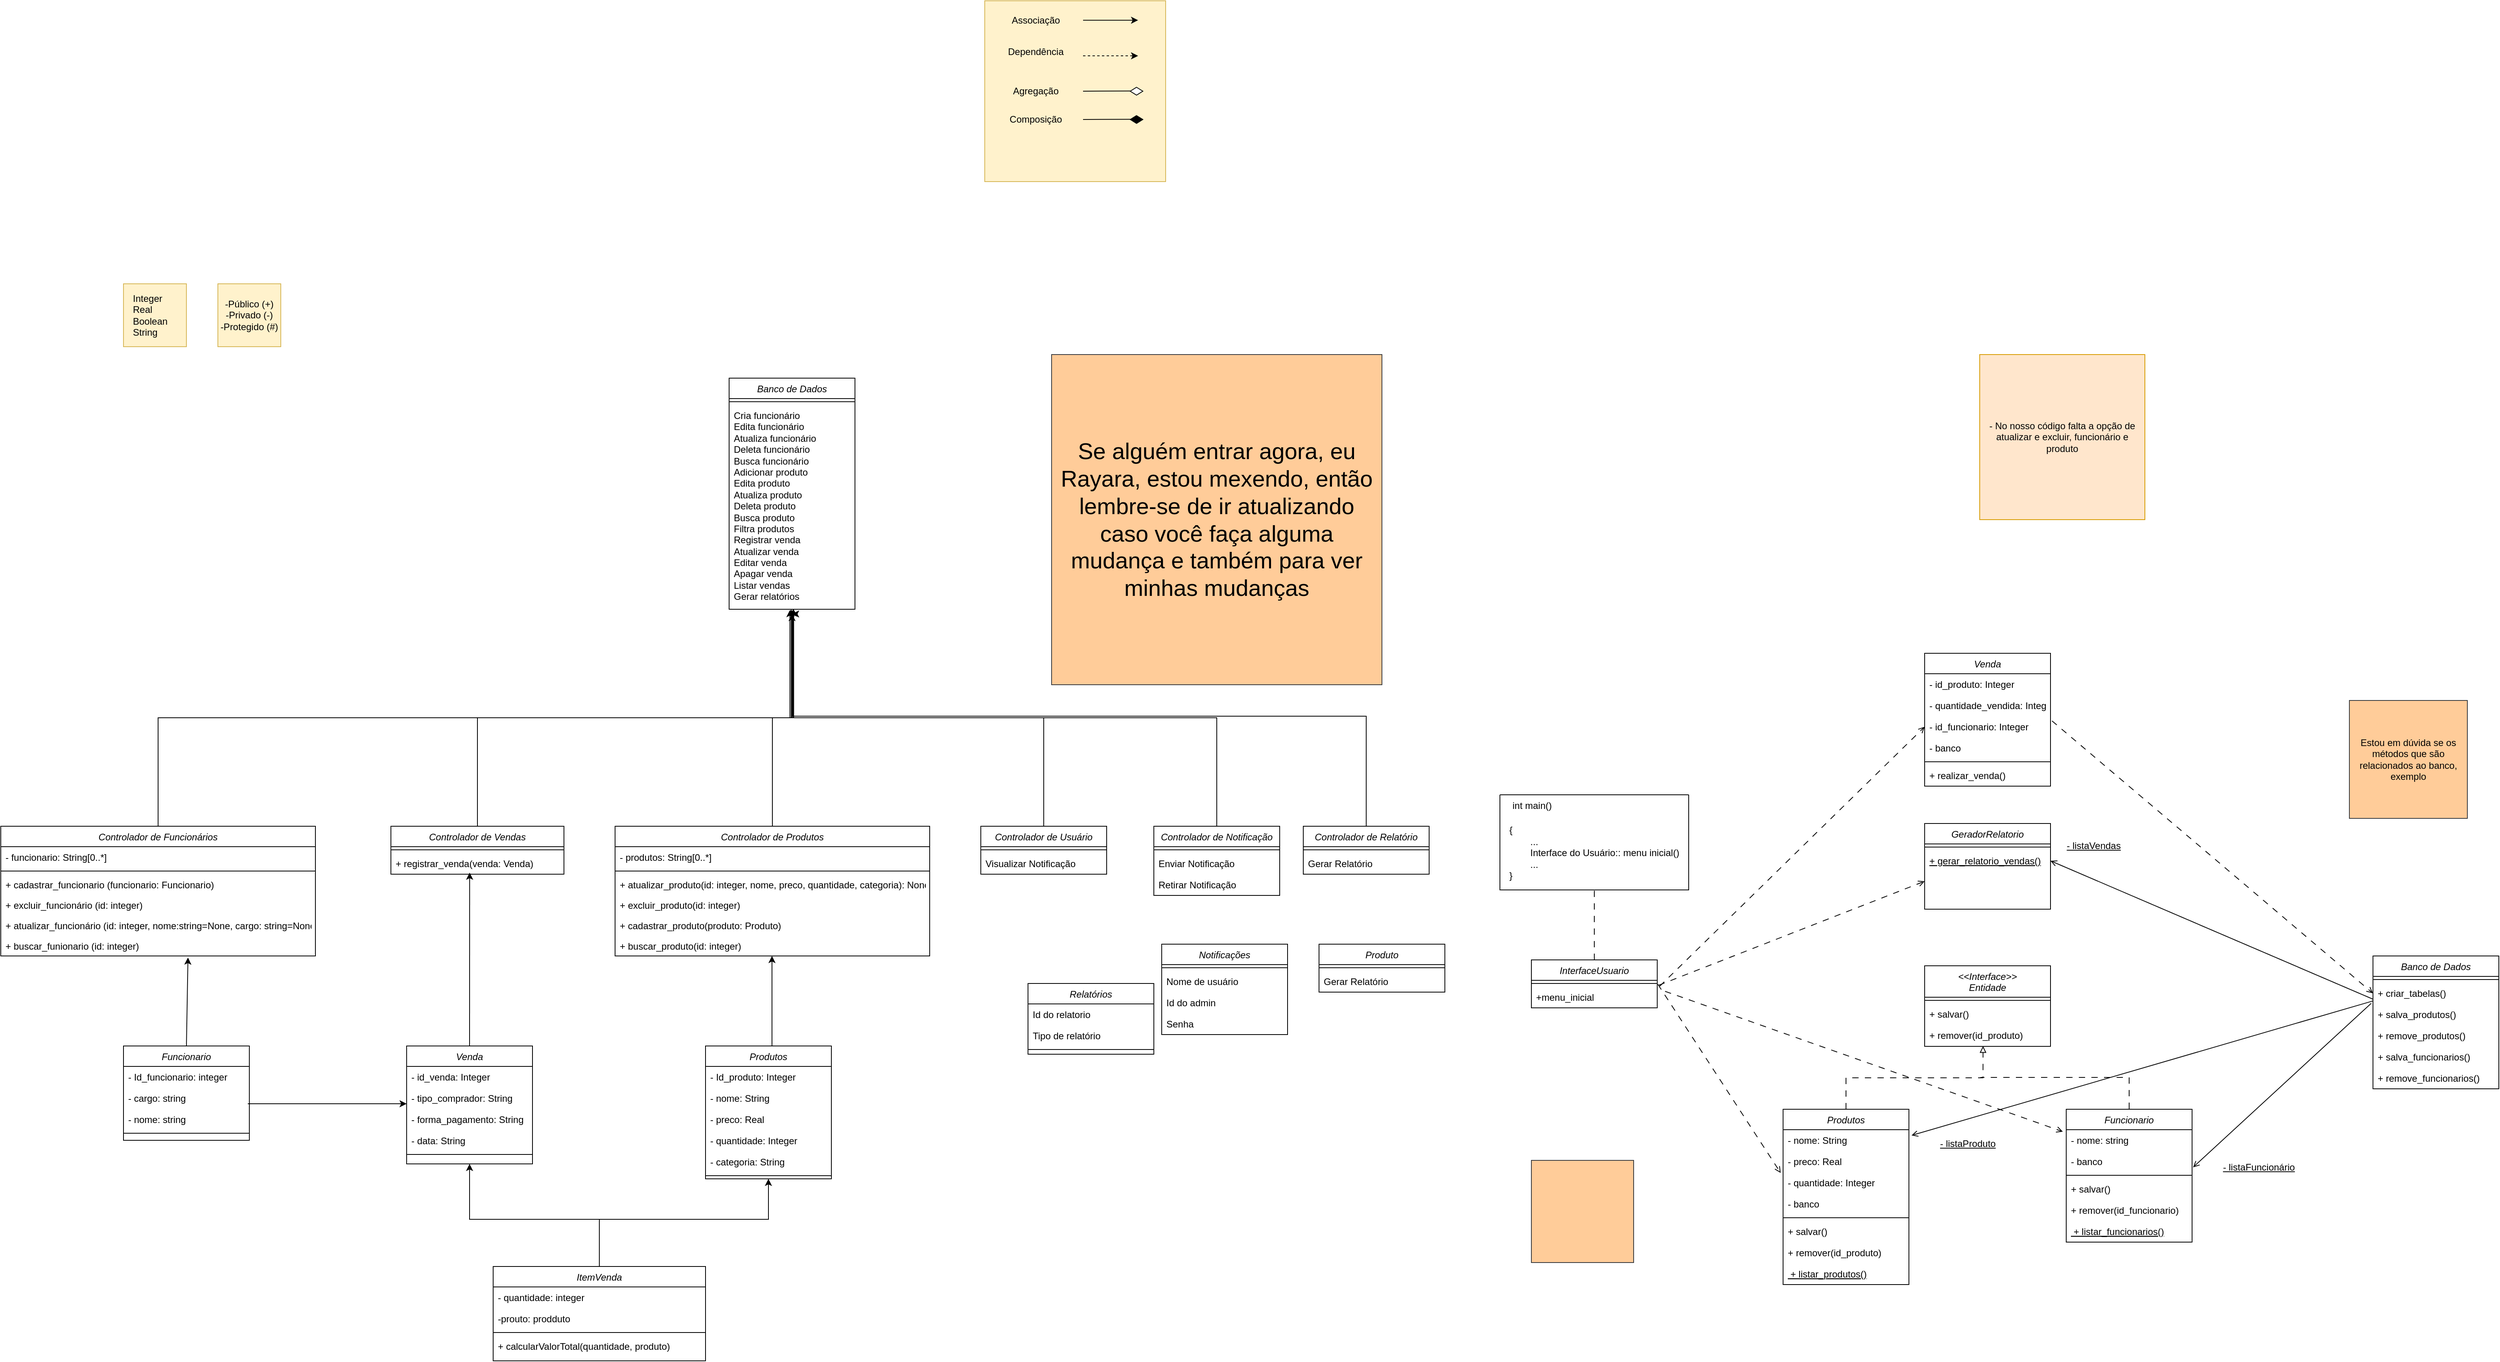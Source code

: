 <mxfile version="24.8.9">
  <diagram id="C5RBs43oDa-KdzZeNtuy" name="Page-1">
    <mxGraphModel dx="1263" dy="1909" grid="1" gridSize="10" guides="1" tooltips="1" connect="1" arrows="1" fold="1" page="1" pageScale="1" pageWidth="827" pageHeight="1169" math="0" shadow="0">
      <root>
        <mxCell id="WIyWlLk6GJQsqaUBKTNV-0" />
        <mxCell id="WIyWlLk6GJQsqaUBKTNV-1" parent="WIyWlLk6GJQsqaUBKTNV-0" />
        <mxCell id="_I3wtdHXXXUd3-tB5gvO-0" value="Controlador de Produtos" style="swimlane;fontStyle=2;align=center;verticalAlign=top;childLayout=stackLayout;horizontal=1;startSize=26;horizontalStack=0;resizeParent=1;resizeLast=0;collapsible=1;marginBottom=0;rounded=0;shadow=0;strokeWidth=1;" parent="WIyWlLk6GJQsqaUBKTNV-1" vertex="1">
          <mxGeometry x="795" y="160" width="400" height="165" as="geometry">
            <mxRectangle x="230" y="140" width="160" height="26" as="alternateBounds" />
          </mxGeometry>
        </mxCell>
        <mxCell id="_I3wtdHXXXUd3-tB5gvO-1" value="- produtos: String[0..*]" style="text;strokeColor=none;fillColor=none;align=left;verticalAlign=top;spacingLeft=4;spacingRight=4;overflow=hidden;rotatable=0;points=[[0,0.5],[1,0.5]];portConstraint=eastwest;" parent="_I3wtdHXXXUd3-tB5gvO-0" vertex="1">
          <mxGeometry y="26" width="400" height="27" as="geometry" />
        </mxCell>
        <mxCell id="_I3wtdHXXXUd3-tB5gvO-2" value="" style="line;html=1;strokeWidth=1;align=left;verticalAlign=middle;spacingTop=-1;spacingLeft=3;spacingRight=3;rotatable=0;labelPosition=right;points=[];portConstraint=eastwest;" parent="_I3wtdHXXXUd3-tB5gvO-0" vertex="1">
          <mxGeometry y="53" width="400" height="8" as="geometry" />
        </mxCell>
        <mxCell id="_I3wtdHXXXUd3-tB5gvO-3" value="+ atualizar_produto(id: integer, nome, preco, quantidade, categoria): None" style="text;align=left;verticalAlign=top;spacingLeft=4;spacingRight=4;overflow=hidden;rotatable=0;points=[[0,0.5],[1,0.5]];portConstraint=eastwest;rounded=0;shadow=0;html=0;" parent="_I3wtdHXXXUd3-tB5gvO-0" vertex="1">
          <mxGeometry y="61" width="400" height="26" as="geometry" />
        </mxCell>
        <mxCell id="_I3wtdHXXXUd3-tB5gvO-4" value="+ excluir_produto(id: integer)" style="text;align=left;verticalAlign=top;spacingLeft=4;spacingRight=4;overflow=hidden;rotatable=0;points=[[0,0.5],[1,0.5]];portConstraint=eastwest;rounded=0;shadow=0;html=0;" parent="_I3wtdHXXXUd3-tB5gvO-0" vertex="1">
          <mxGeometry y="87" width="400" height="26" as="geometry" />
        </mxCell>
        <mxCell id="_I3wtdHXXXUd3-tB5gvO-5" value="+ cadastrar_produto(produto: Produto)" style="text;align=left;verticalAlign=top;spacingLeft=4;spacingRight=4;overflow=hidden;rotatable=0;points=[[0,0.5],[1,0.5]];portConstraint=eastwest;" parent="_I3wtdHXXXUd3-tB5gvO-0" vertex="1">
          <mxGeometry y="113" width="400" height="26" as="geometry" />
        </mxCell>
        <mxCell id="_I3wtdHXXXUd3-tB5gvO-6" value="+ buscar_produto(id: integer) " style="text;align=left;verticalAlign=top;spacingLeft=4;spacingRight=4;overflow=hidden;rotatable=0;points=[[0,0.5],[1,0.5]];portConstraint=eastwest;" parent="_I3wtdHXXXUd3-tB5gvO-0" vertex="1">
          <mxGeometry y="139" width="400" height="26" as="geometry" />
        </mxCell>
        <mxCell id="_I3wtdHXXXUd3-tB5gvO-7" value="Controlador de Funcionários" style="swimlane;fontStyle=2;align=center;verticalAlign=top;childLayout=stackLayout;horizontal=1;startSize=26;horizontalStack=0;resizeParent=1;resizeLast=0;collapsible=1;marginBottom=0;rounded=0;shadow=0;strokeWidth=1;" parent="WIyWlLk6GJQsqaUBKTNV-1" vertex="1">
          <mxGeometry x="14" y="160" width="400" height="165" as="geometry">
            <mxRectangle x="230" y="140" width="160" height="26" as="alternateBounds" />
          </mxGeometry>
        </mxCell>
        <mxCell id="_I3wtdHXXXUd3-tB5gvO-8" value="- funcionario: String[0..*]" style="text;strokeColor=none;fillColor=none;align=left;verticalAlign=top;spacingLeft=4;spacingRight=4;overflow=hidden;rotatable=0;points=[[0,0.5],[1,0.5]];portConstraint=eastwest;" parent="_I3wtdHXXXUd3-tB5gvO-7" vertex="1">
          <mxGeometry y="26" width="400" height="27" as="geometry" />
        </mxCell>
        <mxCell id="_I3wtdHXXXUd3-tB5gvO-9" value="" style="line;html=1;strokeWidth=1;align=left;verticalAlign=middle;spacingTop=-1;spacingLeft=3;spacingRight=3;rotatable=0;labelPosition=right;points=[];portConstraint=eastwest;" parent="_I3wtdHXXXUd3-tB5gvO-7" vertex="1">
          <mxGeometry y="53" width="400" height="8" as="geometry" />
        </mxCell>
        <mxCell id="_I3wtdHXXXUd3-tB5gvO-10" value="+ cadastrar_funcionario (funcionario: Funcionario)" style="text;align=left;verticalAlign=top;spacingLeft=4;spacingRight=4;overflow=hidden;rotatable=0;points=[[0,0.5],[1,0.5]];portConstraint=eastwest;" parent="_I3wtdHXXXUd3-tB5gvO-7" vertex="1">
          <mxGeometry y="61" width="400" height="26" as="geometry" />
        </mxCell>
        <mxCell id="_I3wtdHXXXUd3-tB5gvO-11" value="+ excluir_funcionário (id: integer)" style="text;align=left;verticalAlign=top;spacingLeft=4;spacingRight=4;overflow=hidden;rotatable=0;points=[[0,0.5],[1,0.5]];portConstraint=eastwest;rounded=0;shadow=0;html=0;" parent="_I3wtdHXXXUd3-tB5gvO-7" vertex="1">
          <mxGeometry y="87" width="400" height="26" as="geometry" />
        </mxCell>
        <mxCell id="_I3wtdHXXXUd3-tB5gvO-12" value="+ atualizar_funcionário (id: integer, nome:string=None, cargo: string=None)" style="text;align=left;verticalAlign=top;spacingLeft=4;spacingRight=4;overflow=hidden;rotatable=0;points=[[0,0.5],[1,0.5]];portConstraint=eastwest;rounded=0;shadow=0;html=0;" parent="_I3wtdHXXXUd3-tB5gvO-7" vertex="1">
          <mxGeometry y="113" width="400" height="26" as="geometry" />
        </mxCell>
        <mxCell id="_I3wtdHXXXUd3-tB5gvO-13" value="+ buscar_funionario (id: integer)" style="text;align=left;verticalAlign=top;spacingLeft=4;spacingRight=4;overflow=hidden;rotatable=0;points=[[0,0.5],[1,0.5]];portConstraint=eastwest;rounded=0;shadow=0;html=0;" parent="_I3wtdHXXXUd3-tB5gvO-7" vertex="1">
          <mxGeometry y="139" width="400" height="26" as="geometry" />
        </mxCell>
        <mxCell id="_I3wtdHXXXUd3-tB5gvO-14" value="Controlador de Vendas" style="swimlane;fontStyle=2;align=center;verticalAlign=top;childLayout=stackLayout;horizontal=1;startSize=26;horizontalStack=0;resizeParent=1;resizeLast=0;collapsible=1;marginBottom=0;rounded=0;shadow=0;strokeWidth=1;" parent="WIyWlLk6GJQsqaUBKTNV-1" vertex="1">
          <mxGeometry x="510" y="160" width="220" height="61" as="geometry">
            <mxRectangle x="240" y="200" width="160" height="26" as="alternateBounds" />
          </mxGeometry>
        </mxCell>
        <mxCell id="_I3wtdHXXXUd3-tB5gvO-15" value="" style="line;html=1;strokeWidth=1;align=left;verticalAlign=middle;spacingTop=-1;spacingLeft=3;spacingRight=3;rotatable=0;labelPosition=right;points=[];portConstraint=eastwest;" parent="_I3wtdHXXXUd3-tB5gvO-14" vertex="1">
          <mxGeometry y="26" width="220" height="8" as="geometry" />
        </mxCell>
        <mxCell id="_I3wtdHXXXUd3-tB5gvO-16" value="+ registrar_venda(venda: Venda)" style="text;strokeColor=none;fillColor=none;align=left;verticalAlign=top;spacingLeft=4;spacingRight=4;overflow=hidden;rotatable=0;points=[[0,0.5],[1,0.5]];portConstraint=eastwest;" parent="_I3wtdHXXXUd3-tB5gvO-14" vertex="1">
          <mxGeometry y="34" width="220" height="27" as="geometry" />
        </mxCell>
        <mxCell id="_I3wtdHXXXUd3-tB5gvO-17" value="Controlador de Notificação" style="swimlane;fontStyle=2;align=center;verticalAlign=top;childLayout=stackLayout;horizontal=1;startSize=26;horizontalStack=0;resizeParent=1;resizeLast=0;collapsible=1;marginBottom=0;rounded=0;shadow=0;strokeWidth=1;" parent="WIyWlLk6GJQsqaUBKTNV-1" vertex="1">
          <mxGeometry x="1480" y="160" width="160" height="88" as="geometry">
            <mxRectangle x="240" y="200" width="160" height="26" as="alternateBounds" />
          </mxGeometry>
        </mxCell>
        <mxCell id="_I3wtdHXXXUd3-tB5gvO-18" value="" style="line;html=1;strokeWidth=1;align=left;verticalAlign=middle;spacingTop=-1;spacingLeft=3;spacingRight=3;rotatable=0;labelPosition=right;points=[];portConstraint=eastwest;" parent="_I3wtdHXXXUd3-tB5gvO-17" vertex="1">
          <mxGeometry y="26" width="160" height="8" as="geometry" />
        </mxCell>
        <mxCell id="_I3wtdHXXXUd3-tB5gvO-19" value="Enviar Notificação" style="text;strokeColor=none;fillColor=none;align=left;verticalAlign=top;spacingLeft=4;spacingRight=4;overflow=hidden;rotatable=0;points=[[0,0.5],[1,0.5]];portConstraint=eastwest;" parent="_I3wtdHXXXUd3-tB5gvO-17" vertex="1">
          <mxGeometry y="34" width="160" height="27" as="geometry" />
        </mxCell>
        <mxCell id="_I3wtdHXXXUd3-tB5gvO-20" value="Retirar Notificação" style="text;strokeColor=none;fillColor=none;align=left;verticalAlign=top;spacingLeft=4;spacingRight=4;overflow=hidden;rotatable=0;points=[[0,0.5],[1,0.5]];portConstraint=eastwest;" parent="_I3wtdHXXXUd3-tB5gvO-17" vertex="1">
          <mxGeometry y="61" width="160" height="27" as="geometry" />
        </mxCell>
        <mxCell id="_I3wtdHXXXUd3-tB5gvO-21" value="Controlador de Usuário" style="swimlane;fontStyle=2;align=center;verticalAlign=top;childLayout=stackLayout;horizontal=1;startSize=26;horizontalStack=0;resizeParent=1;resizeLast=0;collapsible=1;marginBottom=0;rounded=0;shadow=0;strokeWidth=1;" parent="WIyWlLk6GJQsqaUBKTNV-1" vertex="1">
          <mxGeometry x="1260" y="160" width="160" height="61" as="geometry">
            <mxRectangle x="240" y="200" width="160" height="26" as="alternateBounds" />
          </mxGeometry>
        </mxCell>
        <mxCell id="_I3wtdHXXXUd3-tB5gvO-22" value="" style="line;html=1;strokeWidth=1;align=left;verticalAlign=middle;spacingTop=-1;spacingLeft=3;spacingRight=3;rotatable=0;labelPosition=right;points=[];portConstraint=eastwest;" parent="_I3wtdHXXXUd3-tB5gvO-21" vertex="1">
          <mxGeometry y="26" width="160" height="8" as="geometry" />
        </mxCell>
        <mxCell id="_I3wtdHXXXUd3-tB5gvO-23" value="Visualizar Notificação" style="text;strokeColor=none;fillColor=none;align=left;verticalAlign=top;spacingLeft=4;spacingRight=4;overflow=hidden;rotatable=0;points=[[0,0.5],[1,0.5]];portConstraint=eastwest;" parent="_I3wtdHXXXUd3-tB5gvO-21" vertex="1">
          <mxGeometry y="34" width="160" height="27" as="geometry" />
        </mxCell>
        <mxCell id="I9rmAQICTZ3IYjPyF-Hz-8" style="edgeStyle=orthogonalEdgeStyle;rounded=0;orthogonalLoop=1;jettySize=auto;html=1;" parent="WIyWlLk6GJQsqaUBKTNV-1" source="_I3wtdHXXXUd3-tB5gvO-24" edge="1">
          <mxGeometry relative="1" as="geometry">
            <mxPoint x="1020" y="-110.0" as="targetPoint" />
            <Array as="points">
              <mxPoint x="1750" y="20" />
              <mxPoint x="1021" y="20" />
              <mxPoint x="1021" y="-110" />
            </Array>
          </mxGeometry>
        </mxCell>
        <mxCell id="_I3wtdHXXXUd3-tB5gvO-24" value="Controlador de Relatório" style="swimlane;fontStyle=2;align=center;verticalAlign=top;childLayout=stackLayout;horizontal=1;startSize=26;horizontalStack=0;resizeParent=1;resizeLast=0;collapsible=1;marginBottom=0;rounded=0;shadow=0;strokeWidth=1;" parent="WIyWlLk6GJQsqaUBKTNV-1" vertex="1">
          <mxGeometry x="1670" y="160" width="160" height="61" as="geometry">
            <mxRectangle x="230" y="140" width="160" height="26" as="alternateBounds" />
          </mxGeometry>
        </mxCell>
        <mxCell id="_I3wtdHXXXUd3-tB5gvO-25" value="" style="line;html=1;strokeWidth=1;align=left;verticalAlign=middle;spacingTop=-1;spacingLeft=3;spacingRight=3;rotatable=0;labelPosition=right;points=[];portConstraint=eastwest;" parent="_I3wtdHXXXUd3-tB5gvO-24" vertex="1">
          <mxGeometry y="26" width="160" height="8" as="geometry" />
        </mxCell>
        <mxCell id="_I3wtdHXXXUd3-tB5gvO-26" value="Gerar Relatório" style="text;strokeColor=none;fillColor=none;align=left;verticalAlign=top;spacingLeft=4;spacingRight=4;overflow=hidden;rotatable=0;points=[[0,0.5],[1,0.5]];portConstraint=eastwest;" parent="_I3wtdHXXXUd3-tB5gvO-24" vertex="1">
          <mxGeometry y="34" width="160" height="27" as="geometry" />
        </mxCell>
        <mxCell id="_I3wtdHXXXUd3-tB5gvO-27" value="Notificações" style="swimlane;fontStyle=2;align=center;verticalAlign=top;childLayout=stackLayout;horizontal=1;startSize=26;horizontalStack=0;resizeParent=1;resizeLast=0;collapsible=1;marginBottom=0;rounded=0;shadow=0;strokeWidth=1;" parent="WIyWlLk6GJQsqaUBKTNV-1" vertex="1">
          <mxGeometry x="1490" y="310" width="160" height="115" as="geometry">
            <mxRectangle x="240" y="200" width="160" height="26" as="alternateBounds" />
          </mxGeometry>
        </mxCell>
        <mxCell id="_I3wtdHXXXUd3-tB5gvO-28" value="" style="line;html=1;strokeWidth=1;align=left;verticalAlign=middle;spacingTop=-1;spacingLeft=3;spacingRight=3;rotatable=0;labelPosition=right;points=[];portConstraint=eastwest;" parent="_I3wtdHXXXUd3-tB5gvO-27" vertex="1">
          <mxGeometry y="26" width="160" height="8" as="geometry" />
        </mxCell>
        <mxCell id="_I3wtdHXXXUd3-tB5gvO-29" value="Nome de usuário" style="text;strokeColor=none;fillColor=none;align=left;verticalAlign=top;spacingLeft=4;spacingRight=4;overflow=hidden;rotatable=0;points=[[0,0.5],[1,0.5]];portConstraint=eastwest;" parent="_I3wtdHXXXUd3-tB5gvO-27" vertex="1">
          <mxGeometry y="34" width="160" height="27" as="geometry" />
        </mxCell>
        <mxCell id="_I3wtdHXXXUd3-tB5gvO-30" value="Id do admin" style="text;strokeColor=none;fillColor=none;align=left;verticalAlign=top;spacingLeft=4;spacingRight=4;overflow=hidden;rotatable=0;points=[[0,0.5],[1,0.5]];portConstraint=eastwest;" parent="_I3wtdHXXXUd3-tB5gvO-27" vertex="1">
          <mxGeometry y="61" width="160" height="27" as="geometry" />
        </mxCell>
        <mxCell id="_I3wtdHXXXUd3-tB5gvO-31" value="Senha" style="text;strokeColor=none;fillColor=none;align=left;verticalAlign=top;spacingLeft=4;spacingRight=4;overflow=hidden;rotatable=0;points=[[0,0.5],[1,0.5]];portConstraint=eastwest;" parent="_I3wtdHXXXUd3-tB5gvO-27" vertex="1">
          <mxGeometry y="88" width="160" height="27" as="geometry" />
        </mxCell>
        <mxCell id="_I3wtdHXXXUd3-tB5gvO-32" value="Venda" style="swimlane;fontStyle=2;align=center;verticalAlign=top;childLayout=stackLayout;horizontal=1;startSize=26;horizontalStack=0;resizeParent=1;resizeLast=0;collapsible=1;marginBottom=0;rounded=0;shadow=0;strokeWidth=1;" parent="WIyWlLk6GJQsqaUBKTNV-1" vertex="1">
          <mxGeometry x="530" y="439.5" width="160" height="150" as="geometry">
            <mxRectangle x="230" y="140" width="160" height="26" as="alternateBounds" />
          </mxGeometry>
        </mxCell>
        <mxCell id="_I3wtdHXXXUd3-tB5gvO-33" value="- id_venda: Integer" style="text;strokeColor=none;fillColor=none;align=left;verticalAlign=top;spacingLeft=4;spacingRight=4;overflow=hidden;rotatable=0;points=[[0,0.5],[1,0.5]];portConstraint=eastwest;" parent="_I3wtdHXXXUd3-tB5gvO-32" vertex="1">
          <mxGeometry y="26" width="160" height="27" as="geometry" />
        </mxCell>
        <mxCell id="_I3wtdHXXXUd3-tB5gvO-34" value="- tipo_comprador: String" style="text;strokeColor=none;fillColor=none;align=left;verticalAlign=top;spacingLeft=4;spacingRight=4;overflow=hidden;rotatable=0;points=[[0,0.5],[1,0.5]];portConstraint=eastwest;" parent="_I3wtdHXXXUd3-tB5gvO-32" vertex="1">
          <mxGeometry y="53" width="160" height="27" as="geometry" />
        </mxCell>
        <mxCell id="_I3wtdHXXXUd3-tB5gvO-35" value="- forma_pagamento: String" style="text;strokeColor=none;fillColor=none;align=left;verticalAlign=top;spacingLeft=4;spacingRight=4;overflow=hidden;rotatable=0;points=[[0,0.5],[1,0.5]];portConstraint=eastwest;" parent="_I3wtdHXXXUd3-tB5gvO-32" vertex="1">
          <mxGeometry y="80" width="160" height="27" as="geometry" />
        </mxCell>
        <mxCell id="_I3wtdHXXXUd3-tB5gvO-36" value="- data: String" style="text;strokeColor=none;fillColor=none;align=left;verticalAlign=top;spacingLeft=4;spacingRight=4;overflow=hidden;rotatable=0;points=[[0,0.5],[1,0.5]];portConstraint=eastwest;" parent="_I3wtdHXXXUd3-tB5gvO-32" vertex="1">
          <mxGeometry y="107" width="160" height="27" as="geometry" />
        </mxCell>
        <mxCell id="_I3wtdHXXXUd3-tB5gvO-37" value="" style="line;html=1;strokeWidth=1;align=left;verticalAlign=middle;spacingTop=-1;spacingLeft=3;spacingRight=3;rotatable=0;labelPosition=right;points=[];portConstraint=eastwest;" parent="_I3wtdHXXXUd3-tB5gvO-32" vertex="1">
          <mxGeometry y="134" width="160" height="8" as="geometry" />
        </mxCell>
        <mxCell id="_I3wtdHXXXUd3-tB5gvO-38" value="Produtos" style="swimlane;fontStyle=2;align=center;verticalAlign=top;childLayout=stackLayout;horizontal=1;startSize=26;horizontalStack=0;resizeParent=1;resizeLast=0;collapsible=1;marginBottom=0;rounded=0;shadow=0;strokeWidth=1;" parent="WIyWlLk6GJQsqaUBKTNV-1" vertex="1">
          <mxGeometry x="910" y="439.5" width="160" height="169" as="geometry">
            <mxRectangle x="230" y="140" width="160" height="26" as="alternateBounds" />
          </mxGeometry>
        </mxCell>
        <mxCell id="_I3wtdHXXXUd3-tB5gvO-39" value="- Id_produto: Integer" style="text;strokeColor=none;fillColor=none;align=left;verticalAlign=top;spacingLeft=4;spacingRight=4;overflow=hidden;rotatable=0;points=[[0,0.5],[1,0.5]];portConstraint=eastwest;" parent="_I3wtdHXXXUd3-tB5gvO-38" vertex="1">
          <mxGeometry y="26" width="160" height="27" as="geometry" />
        </mxCell>
        <mxCell id="_I3wtdHXXXUd3-tB5gvO-40" value="- nome: String" style="text;strokeColor=none;fillColor=none;align=left;verticalAlign=top;spacingLeft=4;spacingRight=4;overflow=hidden;rotatable=0;points=[[0,0.5],[1,0.5]];portConstraint=eastwest;" parent="_I3wtdHXXXUd3-tB5gvO-38" vertex="1">
          <mxGeometry y="53" width="160" height="27" as="geometry" />
        </mxCell>
        <mxCell id="_I3wtdHXXXUd3-tB5gvO-41" value="- preco: Real" style="text;strokeColor=none;fillColor=none;align=left;verticalAlign=top;spacingLeft=4;spacingRight=4;overflow=hidden;rotatable=0;points=[[0,0.5],[1,0.5]];portConstraint=eastwest;" parent="_I3wtdHXXXUd3-tB5gvO-38" vertex="1">
          <mxGeometry y="80" width="160" height="27" as="geometry" />
        </mxCell>
        <mxCell id="_I3wtdHXXXUd3-tB5gvO-42" value="- quantidade: Integer" style="text;strokeColor=none;fillColor=none;align=left;verticalAlign=top;spacingLeft=4;spacingRight=4;overflow=hidden;rotatable=0;points=[[0,0.5],[1,0.5]];portConstraint=eastwest;" parent="_I3wtdHXXXUd3-tB5gvO-38" vertex="1">
          <mxGeometry y="107" width="160" height="27" as="geometry" />
        </mxCell>
        <mxCell id="_I3wtdHXXXUd3-tB5gvO-43" value="- categoria: String" style="text;strokeColor=none;fillColor=none;align=left;verticalAlign=top;spacingLeft=4;spacingRight=4;overflow=hidden;rotatable=0;points=[[0,0.5],[1,0.5]];portConstraint=eastwest;" parent="_I3wtdHXXXUd3-tB5gvO-38" vertex="1">
          <mxGeometry y="134" width="160" height="27" as="geometry" />
        </mxCell>
        <mxCell id="_I3wtdHXXXUd3-tB5gvO-44" value="" style="line;html=1;strokeWidth=1;align=left;verticalAlign=middle;spacingTop=-1;spacingLeft=3;spacingRight=3;rotatable=0;labelPosition=right;points=[];portConstraint=eastwest;" parent="_I3wtdHXXXUd3-tB5gvO-38" vertex="1">
          <mxGeometry y="161" width="160" height="8" as="geometry" />
        </mxCell>
        <mxCell id="_I3wtdHXXXUd3-tB5gvO-45" value="Funcionario" style="swimlane;fontStyle=2;align=center;verticalAlign=top;childLayout=stackLayout;horizontal=1;startSize=26;horizontalStack=0;resizeParent=1;resizeLast=0;collapsible=1;marginBottom=0;rounded=0;shadow=0;strokeWidth=1;" parent="WIyWlLk6GJQsqaUBKTNV-1" vertex="1">
          <mxGeometry x="170" y="439.5" width="160" height="120" as="geometry">
            <mxRectangle x="230" y="140" width="160" height="26" as="alternateBounds" />
          </mxGeometry>
        </mxCell>
        <mxCell id="_I3wtdHXXXUd3-tB5gvO-46" value="- Id_funcionario: integer" style="text;strokeColor=none;fillColor=none;align=left;verticalAlign=top;spacingLeft=4;spacingRight=4;overflow=hidden;rotatable=0;points=[[0,0.5],[1,0.5]];portConstraint=eastwest;" parent="_I3wtdHXXXUd3-tB5gvO-45" vertex="1">
          <mxGeometry y="26" width="160" height="27" as="geometry" />
        </mxCell>
        <mxCell id="_I3wtdHXXXUd3-tB5gvO-47" value="- cargo: string" style="text;strokeColor=none;fillColor=none;align=left;verticalAlign=top;spacingLeft=4;spacingRight=4;overflow=hidden;rotatable=0;points=[[0,0.5],[1,0.5]];portConstraint=eastwest;" parent="_I3wtdHXXXUd3-tB5gvO-45" vertex="1">
          <mxGeometry y="53" width="160" height="27" as="geometry" />
        </mxCell>
        <mxCell id="_I3wtdHXXXUd3-tB5gvO-48" value="- nome: string" style="text;strokeColor=none;fillColor=none;align=left;verticalAlign=top;spacingLeft=4;spacingRight=4;overflow=hidden;rotatable=0;points=[[0,0.5],[1,0.5]];portConstraint=eastwest;" parent="_I3wtdHXXXUd3-tB5gvO-45" vertex="1">
          <mxGeometry y="80" width="160" height="27" as="geometry" />
        </mxCell>
        <mxCell id="_I3wtdHXXXUd3-tB5gvO-49" value="" style="line;html=1;strokeWidth=1;align=left;verticalAlign=middle;spacingTop=-1;spacingLeft=3;spacingRight=3;rotatable=0;labelPosition=right;points=[];portConstraint=eastwest;" parent="_I3wtdHXXXUd3-tB5gvO-45" vertex="1">
          <mxGeometry y="107" width="160" height="8" as="geometry" />
        </mxCell>
        <mxCell id="_I3wtdHXXXUd3-tB5gvO-224" value="" style="whiteSpace=wrap;html=1;aspect=fixed;fillColor=#fff2cc;strokeColor=#d6b656;" parent="WIyWlLk6GJQsqaUBKTNV-1" vertex="1">
          <mxGeometry x="170" y="-530" width="80" height="80" as="geometry" />
        </mxCell>
        <mxCell id="_I3wtdHXXXUd3-tB5gvO-223" value="Integer&lt;div&gt;Real&lt;/div&gt;&lt;div&gt;Boolean&lt;/div&gt;&lt;div&gt;String&lt;/div&gt;" style="text;html=1;align=left;verticalAlign=middle;whiteSpace=wrap;rounded=0;" parent="WIyWlLk6GJQsqaUBKTNV-1" vertex="1">
          <mxGeometry x="180" y="-520" width="60" height="60" as="geometry" />
        </mxCell>
        <mxCell id="_I3wtdHXXXUd3-tB5gvO-52" value="Relatórios" style="swimlane;fontStyle=2;align=center;verticalAlign=top;childLayout=stackLayout;horizontal=1;startSize=26;horizontalStack=0;resizeParent=1;resizeLast=0;collapsible=1;marginBottom=0;rounded=0;shadow=0;strokeWidth=1;" parent="WIyWlLk6GJQsqaUBKTNV-1" vertex="1">
          <mxGeometry x="1320" y="360" width="160" height="90" as="geometry">
            <mxRectangle x="230" y="140" width="160" height="26" as="alternateBounds" />
          </mxGeometry>
        </mxCell>
        <mxCell id="_I3wtdHXXXUd3-tB5gvO-53" value="Id do relatorio" style="text;strokeColor=none;fillColor=none;align=left;verticalAlign=top;spacingLeft=4;spacingRight=4;overflow=hidden;rotatable=0;points=[[0,0.5],[1,0.5]];portConstraint=eastwest;" parent="_I3wtdHXXXUd3-tB5gvO-52" vertex="1">
          <mxGeometry y="26" width="160" height="27" as="geometry" />
        </mxCell>
        <mxCell id="_I3wtdHXXXUd3-tB5gvO-54" value="Tipo de relatório" style="text;strokeColor=none;fillColor=none;align=left;verticalAlign=top;spacingLeft=4;spacingRight=4;overflow=hidden;rotatable=0;points=[[0,0.5],[1,0.5]];portConstraint=eastwest;" parent="_I3wtdHXXXUd3-tB5gvO-52" vertex="1">
          <mxGeometry y="53" width="160" height="27" as="geometry" />
        </mxCell>
        <mxCell id="_I3wtdHXXXUd3-tB5gvO-55" value="" style="line;html=1;strokeWidth=1;align=left;verticalAlign=middle;spacingTop=-1;spacingLeft=3;spacingRight=3;rotatable=0;labelPosition=right;points=[];portConstraint=eastwest;" parent="_I3wtdHXXXUd3-tB5gvO-52" vertex="1">
          <mxGeometry y="80" width="160" height="8" as="geometry" />
        </mxCell>
        <mxCell id="_I3wtdHXXXUd3-tB5gvO-50" value="" style="whiteSpace=wrap;html=1;aspect=fixed;fillColor=#fff2cc;strokeColor=#d6b656;" parent="WIyWlLk6GJQsqaUBKTNV-1" vertex="1">
          <mxGeometry x="170" y="-530" width="80" height="80" as="geometry" />
        </mxCell>
        <mxCell id="_I3wtdHXXXUd3-tB5gvO-220" value="" style="whiteSpace=wrap;html=1;aspect=fixed;fillColor=#fff2cc;strokeColor=#d6b656;" parent="WIyWlLk6GJQsqaUBKTNV-1" vertex="1">
          <mxGeometry x="290" y="-530" width="80" height="80" as="geometry" />
        </mxCell>
        <mxCell id="_I3wtdHXXXUd3-tB5gvO-219" value="-Público (+)&lt;br&gt;-Privado (-)&lt;br&gt;-Protegido (#)" style="text;html=1;align=center;verticalAlign=middle;whiteSpace=wrap;rounded=0;" parent="WIyWlLk6GJQsqaUBKTNV-1" vertex="1">
          <mxGeometry x="290" y="-530" width="80" height="80" as="geometry" />
        </mxCell>
        <mxCell id="_I3wtdHXXXUd3-tB5gvO-56" value="Banco de Dados" style="swimlane;fontStyle=2;align=center;verticalAlign=top;childLayout=stackLayout;horizontal=1;startSize=26;horizontalStack=0;resizeParent=1;resizeLast=0;collapsible=1;marginBottom=0;rounded=0;shadow=0;strokeWidth=1;" parent="WIyWlLk6GJQsqaUBKTNV-1" vertex="1">
          <mxGeometry x="940" y="-410" width="160" height="294" as="geometry">
            <mxRectangle x="230" y="140" width="160" height="26" as="alternateBounds" />
          </mxGeometry>
        </mxCell>
        <mxCell id="_I3wtdHXXXUd3-tB5gvO-57" value="" style="line;html=1;strokeWidth=1;align=left;verticalAlign=middle;spacingTop=-1;spacingLeft=3;spacingRight=3;rotatable=0;labelPosition=right;points=[];portConstraint=eastwest;" parent="_I3wtdHXXXUd3-tB5gvO-56" vertex="1">
          <mxGeometry y="26" width="160" height="8" as="geometry" />
        </mxCell>
        <mxCell id="_I3wtdHXXXUd3-tB5gvO-58" value="Cria funcionário&lt;div&gt;Edita funcionário&lt;/div&gt;&lt;div&gt;Atualiza funcionário&lt;/div&gt;&lt;div&gt;Deleta funcionário&lt;/div&gt;&lt;div&gt;Busca funcionário&lt;/div&gt;&lt;div&gt;Adicionar produto&lt;/div&gt;&lt;div&gt;Edita produto&lt;/div&gt;&lt;div&gt;Atualiza produto&lt;/div&gt;&lt;div&gt;Deleta produto&lt;/div&gt;&lt;div&gt;Busca produto&lt;/div&gt;&lt;div&gt;Filtra produtos&lt;/div&gt;&lt;div&gt;Registrar venda&lt;/div&gt;&lt;div&gt;Atualizar venda&lt;/div&gt;&lt;div&gt;Editar venda&lt;/div&gt;&lt;div&gt;Apagar venda&lt;/div&gt;&lt;div&gt;Listar vendas&lt;/div&gt;&lt;div&gt;Gerar relatórios&lt;/div&gt;" style="text;strokeColor=none;fillColor=none;align=left;verticalAlign=top;spacingLeft=4;spacingRight=4;overflow=hidden;rotatable=0;points=[[0,0.5],[1,0.5]];portConstraint=eastwest;whiteSpace=wrap;html=1;" parent="_I3wtdHXXXUd3-tB5gvO-56" vertex="1">
          <mxGeometry y="34" width="160" height="260" as="geometry" />
        </mxCell>
        <mxCell id="_I3wtdHXXXUd3-tB5gvO-51" value="Integer&lt;div&gt;Real&lt;/div&gt;&lt;div&gt;Boolean&lt;/div&gt;&lt;div&gt;String&lt;/div&gt;" style="text;html=1;align=left;verticalAlign=middle;whiteSpace=wrap;rounded=0;" parent="WIyWlLk6GJQsqaUBKTNV-1" vertex="1">
          <mxGeometry x="180" y="-520" width="60" height="60" as="geometry" />
        </mxCell>
        <mxCell id="_I3wtdHXXXUd3-tB5gvO-65" style="edgeStyle=orthogonalEdgeStyle;rounded=0;orthogonalLoop=1;jettySize=auto;html=1;entryX=0.5;entryY=1;entryDx=0;entryDy=0;" parent="WIyWlLk6GJQsqaUBKTNV-1" source="_I3wtdHXXXUd3-tB5gvO-67" target="_I3wtdHXXXUd3-tB5gvO-32" edge="1">
          <mxGeometry relative="1" as="geometry">
            <Array as="points">
              <mxPoint x="775" y="660" />
              <mxPoint x="610" y="660" />
            </Array>
          </mxGeometry>
        </mxCell>
        <mxCell id="_I3wtdHXXXUd3-tB5gvO-66" style="edgeStyle=orthogonalEdgeStyle;rounded=0;orthogonalLoop=1;jettySize=auto;html=1;entryX=0.5;entryY=1;entryDx=0;entryDy=0;" parent="WIyWlLk6GJQsqaUBKTNV-1" source="_I3wtdHXXXUd3-tB5gvO-67" target="_I3wtdHXXXUd3-tB5gvO-38" edge="1">
          <mxGeometry relative="1" as="geometry">
            <mxPoint x="990" y="630" as="targetPoint" />
            <Array as="points">
              <mxPoint x="775" y="660" />
              <mxPoint x="990" y="660" />
            </Array>
          </mxGeometry>
        </mxCell>
        <mxCell id="_I3wtdHXXXUd3-tB5gvO-67" value="ItemVenda" style="swimlane;fontStyle=2;align=center;verticalAlign=top;childLayout=stackLayout;horizontal=1;startSize=26;horizontalStack=0;resizeParent=1;resizeLast=0;collapsible=1;marginBottom=0;rounded=0;shadow=0;strokeWidth=1;" parent="WIyWlLk6GJQsqaUBKTNV-1" vertex="1">
          <mxGeometry x="640" y="720" width="270" height="120" as="geometry">
            <mxRectangle x="230" y="140" width="160" height="26" as="alternateBounds" />
          </mxGeometry>
        </mxCell>
        <mxCell id="_I3wtdHXXXUd3-tB5gvO-68" value="- quantidade: integer" style="text;strokeColor=none;fillColor=none;align=left;verticalAlign=top;spacingLeft=4;spacingRight=4;overflow=hidden;rotatable=0;points=[[0,0.5],[1,0.5]];portConstraint=eastwest;" parent="_I3wtdHXXXUd3-tB5gvO-67" vertex="1">
          <mxGeometry y="26" width="270" height="27" as="geometry" />
        </mxCell>
        <mxCell id="_I3wtdHXXXUd3-tB5gvO-69" value="-prouto: prodduto" style="text;strokeColor=none;fillColor=none;align=left;verticalAlign=top;spacingLeft=4;spacingRight=4;overflow=hidden;rotatable=0;points=[[0,0.5],[1,0.5]];portConstraint=eastwest;" parent="_I3wtdHXXXUd3-tB5gvO-67" vertex="1">
          <mxGeometry y="53" width="270" height="27" as="geometry" />
        </mxCell>
        <mxCell id="_I3wtdHXXXUd3-tB5gvO-70" value="" style="line;html=1;strokeWidth=1;align=left;verticalAlign=middle;spacingTop=-1;spacingLeft=3;spacingRight=3;rotatable=0;labelPosition=right;points=[];portConstraint=eastwest;" parent="_I3wtdHXXXUd3-tB5gvO-67" vertex="1">
          <mxGeometry y="80" width="270" height="8" as="geometry" />
        </mxCell>
        <mxCell id="_I3wtdHXXXUd3-tB5gvO-71" value="+ calcularValorTotal(quantidade, produto)" style="text;strokeColor=none;fillColor=none;align=left;verticalAlign=top;spacingLeft=4;spacingRight=4;overflow=hidden;rotatable=0;points=[[0,0.5],[1,0.5]];portConstraint=eastwest;" parent="_I3wtdHXXXUd3-tB5gvO-67" vertex="1">
          <mxGeometry y="88" width="270" height="27" as="geometry" />
        </mxCell>
        <mxCell id="_I3wtdHXXXUd3-tB5gvO-61" value="" style="whiteSpace=wrap;html=1;aspect=fixed;fillColor=#fff2cc;strokeColor=#d6b656;" parent="WIyWlLk6GJQsqaUBKTNV-1" vertex="1">
          <mxGeometry x="290" y="-530" width="80" height="80" as="geometry" />
        </mxCell>
        <mxCell id="_I3wtdHXXXUd3-tB5gvO-195" value="" style="whiteSpace=wrap;html=1;aspect=fixed;fillColor=#fff2cc;strokeColor=#d6b656;" parent="WIyWlLk6GJQsqaUBKTNV-1" vertex="1">
          <mxGeometry x="1265" y="-890" width="230" height="230" as="geometry" />
        </mxCell>
        <mxCell id="_I3wtdHXXXUd3-tB5gvO-194" value="" style="endArrow=classic;html=1;rounded=0;exitX=0.261;exitY=0.174;exitDx=0;exitDy=0;exitPerimeter=0;" parent="WIyWlLk6GJQsqaUBKTNV-1" edge="1">
          <mxGeometry width="50" height="50" relative="1" as="geometry">
            <mxPoint x="1390.03" y="-865.27" as="sourcePoint" />
            <mxPoint x="1460" y="-865.29" as="targetPoint" />
            <Array as="points">
              <mxPoint x="1420" y="-865.29" />
            </Array>
          </mxGeometry>
        </mxCell>
        <mxCell id="_I3wtdHXXXUd3-tB5gvO-193" value="Associação" style="text;html=1;align=center;verticalAlign=middle;whiteSpace=wrap;rounded=0;" parent="WIyWlLk6GJQsqaUBKTNV-1" vertex="1">
          <mxGeometry x="1300" y="-880" width="60" height="30" as="geometry" />
        </mxCell>
        <mxCell id="_I3wtdHXXXUd3-tB5gvO-74" style="edgeStyle=orthogonalEdgeStyle;rounded=0;orthogonalLoop=1;jettySize=auto;html=1;entryX=0.5;entryY=1;entryDx=0;entryDy=0;exitX=0.5;exitY=0;exitDx=0;exitDy=0;" parent="WIyWlLk6GJQsqaUBKTNV-1" source="_I3wtdHXXXUd3-tB5gvO-38" edge="1">
          <mxGeometry relative="1" as="geometry">
            <mxPoint x="995" y="430" as="sourcePoint" />
            <mxPoint x="994.5" y="325" as="targetPoint" />
            <Array as="points">
              <mxPoint x="995" y="440" />
            </Array>
          </mxGeometry>
        </mxCell>
        <mxCell id="_I3wtdHXXXUd3-tB5gvO-62" value="-Público (+)&lt;br&gt;-Privado (-)&lt;br&gt;-Protegido (#)" style="text;html=1;align=center;verticalAlign=middle;whiteSpace=wrap;rounded=0;" parent="WIyWlLk6GJQsqaUBKTNV-1" vertex="1">
          <mxGeometry x="290" y="-530" width="80" height="80" as="geometry" />
        </mxCell>
        <mxCell id="_I3wtdHXXXUd3-tB5gvO-75" value="" style="endArrow=classic;html=1;rounded=0;entryX=0.455;entryY=0.926;entryDx=0;entryDy=0;entryPerimeter=0;exitX=0.5;exitY=0;exitDx=0;exitDy=0;" parent="WIyWlLk6GJQsqaUBKTNV-1" source="_I3wtdHXXXUd3-tB5gvO-32" target="_I3wtdHXXXUd3-tB5gvO-16" edge="1">
          <mxGeometry width="50" height="50" relative="1" as="geometry">
            <mxPoint x="580" y="360" as="sourcePoint" />
            <mxPoint x="630" y="310" as="targetPoint" />
          </mxGeometry>
        </mxCell>
        <mxCell id="_I3wtdHXXXUd3-tB5gvO-76" value="" style="endArrow=classic;html=1;rounded=0;entryX=0.595;entryY=1.077;entryDx=0;entryDy=0;entryPerimeter=0;" parent="WIyWlLk6GJQsqaUBKTNV-1" target="_I3wtdHXXXUd3-tB5gvO-13" edge="1">
          <mxGeometry width="50" height="50" relative="1" as="geometry">
            <mxPoint x="250" y="440" as="sourcePoint" />
            <mxPoint x="300" y="390" as="targetPoint" />
          </mxGeometry>
        </mxCell>
        <mxCell id="_I3wtdHXXXUd3-tB5gvO-77" value="" style="endArrow=classic;html=1;rounded=0;exitX=0.988;exitY=0.759;exitDx=0;exitDy=0;exitPerimeter=0;entryX=0;entryY=0.759;entryDx=0;entryDy=0;entryPerimeter=0;" parent="WIyWlLk6GJQsqaUBKTNV-1" source="_I3wtdHXXXUd3-tB5gvO-47" target="_I3wtdHXXXUd3-tB5gvO-34" edge="1">
          <mxGeometry width="50" height="50" relative="1" as="geometry">
            <mxPoint x="410" y="540" as="sourcePoint" />
            <mxPoint x="460" y="490" as="targetPoint" />
          </mxGeometry>
        </mxCell>
        <mxCell id="_I3wtdHXXXUd3-tB5gvO-85" value="&amp;nbsp;" style="text;html=1;align=center;verticalAlign=middle;resizable=0;points=[];autosize=1;strokeColor=none;fillColor=none;" parent="WIyWlLk6GJQsqaUBKTNV-1" vertex="1">
          <mxGeometry x="1225" y="608" width="30" height="30" as="geometry" />
        </mxCell>
        <mxCell id="_I3wtdHXXXUd3-tB5gvO-158" value="" style="whiteSpace=wrap;html=1;aspect=fixed;fillColor=#fff2cc;strokeColor=#d6b656;" parent="WIyWlLk6GJQsqaUBKTNV-1" vertex="1">
          <mxGeometry x="1265" y="-890" width="230" height="230" as="geometry" />
        </mxCell>
        <mxCell id="_I3wtdHXXXUd3-tB5gvO-159" value="" style="endArrow=classic;html=1;rounded=0;exitX=0.261;exitY=0.174;exitDx=0;exitDy=0;exitPerimeter=0;" parent="WIyWlLk6GJQsqaUBKTNV-1" edge="1">
          <mxGeometry width="50" height="50" relative="1" as="geometry">
            <mxPoint x="1390.03" y="-865.27" as="sourcePoint" />
            <mxPoint x="1460" y="-865.29" as="targetPoint" />
            <Array as="points">
              <mxPoint x="1420" y="-865.29" />
            </Array>
          </mxGeometry>
        </mxCell>
        <mxCell id="_I3wtdHXXXUd3-tB5gvO-160" value="Associação" style="text;html=1;align=center;verticalAlign=middle;whiteSpace=wrap;rounded=0;" parent="WIyWlLk6GJQsqaUBKTNV-1" vertex="1">
          <mxGeometry x="1300" y="-880" width="60" height="30" as="geometry" />
        </mxCell>
        <mxCell id="7Py9YmB0H-lKycUzYcTV-1" value="" style="endArrow=classic;html=1;rounded=0;exitX=0.261;exitY=0.174;exitDx=0;exitDy=0;exitPerimeter=0;strokeColor=default;dashed=1;" parent="WIyWlLk6GJQsqaUBKTNV-1" edge="1">
          <mxGeometry width="50" height="50" relative="1" as="geometry">
            <mxPoint x="1390.0" y="-819.98" as="sourcePoint" />
            <mxPoint x="1459.97" y="-820" as="targetPoint" />
            <Array as="points">
              <mxPoint x="1419.97" y="-820" />
            </Array>
          </mxGeometry>
        </mxCell>
        <mxCell id="7Py9YmB0H-lKycUzYcTV-3" value="Dependência" style="text;html=1;align=center;verticalAlign=middle;whiteSpace=wrap;rounded=0;" parent="WIyWlLk6GJQsqaUBKTNV-1" vertex="1">
          <mxGeometry x="1300" y="-840" width="60" height="30" as="geometry" />
        </mxCell>
        <mxCell id="7Py9YmB0H-lKycUzYcTV-4" value="Agregação" style="text;html=1;align=center;verticalAlign=middle;whiteSpace=wrap;rounded=0;" parent="WIyWlLk6GJQsqaUBKTNV-1" vertex="1">
          <mxGeometry x="1300" y="-790" width="60" height="30" as="geometry" />
        </mxCell>
        <mxCell id="7Py9YmB0H-lKycUzYcTV-6" value="" style="endArrow=none;html=1;rounded=0;" parent="WIyWlLk6GJQsqaUBKTNV-1" edge="1">
          <mxGeometry width="50" height="50" relative="1" as="geometry">
            <mxPoint x="1390" y="-775" as="sourcePoint" />
            <mxPoint x="1450" y="-775.24" as="targetPoint" />
          </mxGeometry>
        </mxCell>
        <mxCell id="7Py9YmB0H-lKycUzYcTV-7" value="" style="rhombus;whiteSpace=wrap;html=1;" parent="WIyWlLk6GJQsqaUBKTNV-1" vertex="1">
          <mxGeometry x="1450" y="-780" width="16" height="10" as="geometry" />
        </mxCell>
        <mxCell id="7Py9YmB0H-lKycUzYcTV-8" value="Composição" style="text;html=1;align=center;verticalAlign=middle;whiteSpace=wrap;rounded=0;" parent="WIyWlLk6GJQsqaUBKTNV-1" vertex="1">
          <mxGeometry x="1300" y="-754" width="60" height="30" as="geometry" />
        </mxCell>
        <mxCell id="7Py9YmB0H-lKycUzYcTV-10" value="" style="endArrow=none;html=1;rounded=0;" parent="WIyWlLk6GJQsqaUBKTNV-1" edge="1">
          <mxGeometry width="50" height="50" relative="1" as="geometry">
            <mxPoint x="1390" y="-739" as="sourcePoint" />
            <mxPoint x="1450" y="-739.24" as="targetPoint" />
          </mxGeometry>
        </mxCell>
        <mxCell id="7Py9YmB0H-lKycUzYcTV-11" value="" style="rhombus;whiteSpace=wrap;html=1;fillColor=#000000;" parent="WIyWlLk6GJQsqaUBKTNV-1" vertex="1">
          <mxGeometry x="1450" y="-744" width="16" height="10" as="geometry" />
        </mxCell>
        <mxCell id="I9rmAQICTZ3IYjPyF-Hz-2" style="edgeStyle=orthogonalEdgeStyle;rounded=0;orthogonalLoop=1;jettySize=auto;html=1;entryX=0.513;entryY=1;entryDx=0;entryDy=0;entryPerimeter=0;" parent="WIyWlLk6GJQsqaUBKTNV-1" source="_I3wtdHXXXUd3-tB5gvO-7" target="_I3wtdHXXXUd3-tB5gvO-58" edge="1">
          <mxGeometry relative="1" as="geometry" />
        </mxCell>
        <mxCell id="I9rmAQICTZ3IYjPyF-Hz-3" style="edgeStyle=orthogonalEdgeStyle;rounded=0;orthogonalLoop=1;jettySize=auto;html=1;entryX=0.508;entryY=1;entryDx=0;entryDy=0;entryPerimeter=0;" parent="WIyWlLk6GJQsqaUBKTNV-1" source="_I3wtdHXXXUd3-tB5gvO-14" target="_I3wtdHXXXUd3-tB5gvO-58" edge="1">
          <mxGeometry relative="1" as="geometry" />
        </mxCell>
        <mxCell id="I9rmAQICTZ3IYjPyF-Hz-4" style="edgeStyle=orthogonalEdgeStyle;rounded=0;orthogonalLoop=1;jettySize=auto;html=1;entryX=0.5;entryY=1.023;entryDx=0;entryDy=0;entryPerimeter=0;" parent="WIyWlLk6GJQsqaUBKTNV-1" source="_I3wtdHXXXUd3-tB5gvO-0" target="_I3wtdHXXXUd3-tB5gvO-58" edge="1">
          <mxGeometry relative="1" as="geometry">
            <Array as="points">
              <mxPoint x="995" y="22" />
              <mxPoint x="1020" y="22" />
            </Array>
          </mxGeometry>
        </mxCell>
        <mxCell id="I9rmAQICTZ3IYjPyF-Hz-5" style="edgeStyle=orthogonalEdgeStyle;rounded=0;orthogonalLoop=1;jettySize=auto;html=1;entryX=0.483;entryY=1.004;entryDx=0;entryDy=0;entryPerimeter=0;" parent="WIyWlLk6GJQsqaUBKTNV-1" source="_I3wtdHXXXUd3-tB5gvO-21" target="_I3wtdHXXXUd3-tB5gvO-58" edge="1">
          <mxGeometry relative="1" as="geometry" />
        </mxCell>
        <mxCell id="I9rmAQICTZ3IYjPyF-Hz-6" style="edgeStyle=orthogonalEdgeStyle;rounded=0;orthogonalLoop=1;jettySize=auto;html=1;entryX=0.493;entryY=1;entryDx=0;entryDy=0;entryPerimeter=0;" parent="WIyWlLk6GJQsqaUBKTNV-1" source="_I3wtdHXXXUd3-tB5gvO-17" target="_I3wtdHXXXUd3-tB5gvO-58" edge="1">
          <mxGeometry relative="1" as="geometry" />
        </mxCell>
        <mxCell id="OVBkLCfnEWp9YMBtG4E_-0" value="Produto" style="swimlane;fontStyle=2;align=center;verticalAlign=top;childLayout=stackLayout;horizontal=1;startSize=26;horizontalStack=0;resizeParent=1;resizeLast=0;collapsible=1;marginBottom=0;rounded=0;shadow=0;strokeWidth=1;" vertex="1" parent="WIyWlLk6GJQsqaUBKTNV-1">
          <mxGeometry x="1690" y="310" width="160" height="61" as="geometry">
            <mxRectangle x="230" y="140" width="160" height="26" as="alternateBounds" />
          </mxGeometry>
        </mxCell>
        <mxCell id="OVBkLCfnEWp9YMBtG4E_-1" value="" style="line;html=1;strokeWidth=1;align=left;verticalAlign=middle;spacingTop=-1;spacingLeft=3;spacingRight=3;rotatable=0;labelPosition=right;points=[];portConstraint=eastwest;" vertex="1" parent="OVBkLCfnEWp9YMBtG4E_-0">
          <mxGeometry y="26" width="160" height="8" as="geometry" />
        </mxCell>
        <mxCell id="OVBkLCfnEWp9YMBtG4E_-2" value="Gerar Relatório" style="text;strokeColor=none;fillColor=none;align=left;verticalAlign=top;spacingLeft=4;spacingRight=4;overflow=hidden;rotatable=0;points=[[0,0.5],[1,0.5]];portConstraint=eastwest;" vertex="1" parent="OVBkLCfnEWp9YMBtG4E_-0">
          <mxGeometry y="34" width="160" height="27" as="geometry" />
        </mxCell>
        <mxCell id="OVBkLCfnEWp9YMBtG4E_-12" value="Banco de Dados" style="swimlane;fontStyle=2;align=center;verticalAlign=top;childLayout=stackLayout;horizontal=1;startSize=26;horizontalStack=0;resizeParent=1;resizeLast=0;collapsible=1;marginBottom=0;rounded=0;shadow=0;strokeWidth=1;" vertex="1" parent="WIyWlLk6GJQsqaUBKTNV-1">
          <mxGeometry x="3030" y="325" width="160" height="169" as="geometry">
            <mxRectangle x="230" y="140" width="160" height="26" as="alternateBounds" />
          </mxGeometry>
        </mxCell>
        <mxCell id="OVBkLCfnEWp9YMBtG4E_-13" value="" style="line;html=1;strokeWidth=1;align=left;verticalAlign=middle;spacingTop=-1;spacingLeft=3;spacingRight=3;rotatable=0;labelPosition=right;points=[];portConstraint=eastwest;" vertex="1" parent="OVBkLCfnEWp9YMBtG4E_-12">
          <mxGeometry y="26" width="160" height="8" as="geometry" />
        </mxCell>
        <mxCell id="OVBkLCfnEWp9YMBtG4E_-84" value="+ criar_tabelas()" style="text;strokeColor=none;fillColor=none;align=left;verticalAlign=top;spacingLeft=4;spacingRight=4;overflow=hidden;rotatable=0;points=[[0,0.5],[1,0.5]];portConstraint=eastwest;fontStyle=0" vertex="1" parent="OVBkLCfnEWp9YMBtG4E_-12">
          <mxGeometry y="34" width="160" height="27" as="geometry" />
        </mxCell>
        <mxCell id="OVBkLCfnEWp9YMBtG4E_-105" value="+ salva_produtos()" style="text;strokeColor=none;fillColor=none;align=left;verticalAlign=top;spacingLeft=4;spacingRight=4;overflow=hidden;rotatable=0;points=[[0,0.5],[1,0.5]];portConstraint=eastwest;fontStyle=0" vertex="1" parent="OVBkLCfnEWp9YMBtG4E_-12">
          <mxGeometry y="61" width="160" height="27" as="geometry" />
        </mxCell>
        <mxCell id="OVBkLCfnEWp9YMBtG4E_-107" value="+ remove_produtos()" style="text;strokeColor=none;fillColor=none;align=left;verticalAlign=top;spacingLeft=4;spacingRight=4;overflow=hidden;rotatable=0;points=[[0,0.5],[1,0.5]];portConstraint=eastwest;fontStyle=0" vertex="1" parent="OVBkLCfnEWp9YMBtG4E_-12">
          <mxGeometry y="88" width="160" height="27" as="geometry" />
        </mxCell>
        <mxCell id="OVBkLCfnEWp9YMBtG4E_-108" value="+ salva_funcionarios()" style="text;strokeColor=none;fillColor=none;align=left;verticalAlign=top;spacingLeft=4;spacingRight=4;overflow=hidden;rotatable=0;points=[[0,0.5],[1,0.5]];portConstraint=eastwest;fontStyle=0" vertex="1" parent="OVBkLCfnEWp9YMBtG4E_-12">
          <mxGeometry y="115" width="160" height="27" as="geometry" />
        </mxCell>
        <mxCell id="OVBkLCfnEWp9YMBtG4E_-109" value="+ remove_funcionarios()" style="text;strokeColor=none;fillColor=none;align=left;verticalAlign=top;spacingLeft=4;spacingRight=4;overflow=hidden;rotatable=0;points=[[0,0.5],[1,0.5]];portConstraint=eastwest;fontStyle=0" vertex="1" parent="OVBkLCfnEWp9YMBtG4E_-12">
          <mxGeometry y="142" width="160" height="27" as="geometry" />
        </mxCell>
        <mxCell id="OVBkLCfnEWp9YMBtG4E_-26" value="Funcionario" style="swimlane;fontStyle=2;align=center;verticalAlign=top;childLayout=stackLayout;horizontal=1;startSize=26;horizontalStack=0;resizeParent=1;resizeLast=0;collapsible=1;marginBottom=0;rounded=0;shadow=0;strokeWidth=1;" vertex="1" parent="WIyWlLk6GJQsqaUBKTNV-1">
          <mxGeometry x="2640" y="520" width="160" height="169" as="geometry">
            <mxRectangle x="230" y="140" width="160" height="26" as="alternateBounds" />
          </mxGeometry>
        </mxCell>
        <mxCell id="OVBkLCfnEWp9YMBtG4E_-29" value="- nome: string" style="text;strokeColor=none;fillColor=none;align=left;verticalAlign=top;spacingLeft=4;spacingRight=4;overflow=hidden;rotatable=0;points=[[0,0.5],[1,0.5]];portConstraint=eastwest;" vertex="1" parent="OVBkLCfnEWp9YMBtG4E_-26">
          <mxGeometry y="26" width="160" height="27" as="geometry" />
        </mxCell>
        <mxCell id="OVBkLCfnEWp9YMBtG4E_-31" value="- banco" style="text;strokeColor=none;fillColor=none;align=left;verticalAlign=top;spacingLeft=4;spacingRight=4;overflow=hidden;rotatable=0;points=[[0,0.5],[1,0.5]];portConstraint=eastwest;" vertex="1" parent="OVBkLCfnEWp9YMBtG4E_-26">
          <mxGeometry y="53" width="160" height="27" as="geometry" />
        </mxCell>
        <mxCell id="OVBkLCfnEWp9YMBtG4E_-30" value="" style="line;html=1;strokeWidth=1;align=left;verticalAlign=middle;spacingTop=-1;spacingLeft=3;spacingRight=3;rotatable=0;labelPosition=right;points=[];portConstraint=eastwest;" vertex="1" parent="OVBkLCfnEWp9YMBtG4E_-26">
          <mxGeometry y="80" width="160" height="8" as="geometry" />
        </mxCell>
        <mxCell id="OVBkLCfnEWp9YMBtG4E_-82" value="+ salvar()" style="text;strokeColor=none;fillColor=none;align=left;verticalAlign=top;spacingLeft=4;spacingRight=4;overflow=hidden;rotatable=0;points=[[0,0.5],[1,0.5]];portConstraint=eastwest;fontStyle=0" vertex="1" parent="OVBkLCfnEWp9YMBtG4E_-26">
          <mxGeometry y="88" width="160" height="27" as="geometry" />
        </mxCell>
        <mxCell id="OVBkLCfnEWp9YMBtG4E_-83" value="+ remover(id_funcionario)" style="text;strokeColor=none;fillColor=none;align=left;verticalAlign=top;spacingLeft=4;spacingRight=4;overflow=hidden;rotatable=0;points=[[0,0.5],[1,0.5]];portConstraint=eastwest;fontStyle=0" vertex="1" parent="OVBkLCfnEWp9YMBtG4E_-26">
          <mxGeometry y="115" width="160" height="27" as="geometry" />
        </mxCell>
        <mxCell id="OVBkLCfnEWp9YMBtG4E_-32" value=" + listar_funcionarios()" style="text;strokeColor=none;fillColor=none;align=left;verticalAlign=top;spacingLeft=4;spacingRight=4;overflow=hidden;rotatable=0;points=[[0,0.5],[1,0.5]];portConstraint=eastwest;fontStyle=4" vertex="1" parent="OVBkLCfnEWp9YMBtG4E_-26">
          <mxGeometry y="142" width="160" height="27" as="geometry" />
        </mxCell>
        <mxCell id="OVBkLCfnEWp9YMBtG4E_-33" value="&lt;&lt;Interface&gt;&gt;&#xa;Entidade" style="swimlane;fontStyle=2;align=center;verticalAlign=top;childLayout=stackLayout;horizontal=1;startSize=40;horizontalStack=0;resizeParent=1;resizeLast=0;collapsible=1;marginBottom=0;rounded=0;shadow=0;strokeWidth=1;" vertex="1" parent="WIyWlLk6GJQsqaUBKTNV-1">
          <mxGeometry x="2460" y="337.5" width="160" height="102.5" as="geometry">
            <mxRectangle x="230" y="140" width="160" height="26" as="alternateBounds" />
          </mxGeometry>
        </mxCell>
        <mxCell id="OVBkLCfnEWp9YMBtG4E_-36" value="" style="line;html=1;strokeWidth=1;align=left;verticalAlign=middle;spacingTop=-1;spacingLeft=3;spacingRight=3;rotatable=0;labelPosition=right;points=[];portConstraint=eastwest;" vertex="1" parent="OVBkLCfnEWp9YMBtG4E_-33">
          <mxGeometry y="40" width="160" height="8" as="geometry" />
        </mxCell>
        <mxCell id="OVBkLCfnEWp9YMBtG4E_-34" value="+ salvar()" style="text;strokeColor=none;fillColor=none;align=left;verticalAlign=top;spacingLeft=4;spacingRight=4;overflow=hidden;rotatable=0;points=[[0,0.5],[1,0.5]];portConstraint=eastwest;fontStyle=0" vertex="1" parent="OVBkLCfnEWp9YMBtG4E_-33">
          <mxGeometry y="48" width="160" height="27" as="geometry" />
        </mxCell>
        <mxCell id="OVBkLCfnEWp9YMBtG4E_-35" value="+ remover(id_produto)" style="text;strokeColor=none;fillColor=none;align=left;verticalAlign=top;spacingLeft=4;spacingRight=4;overflow=hidden;rotatable=0;points=[[0,0.5],[1,0.5]];portConstraint=eastwest;fontStyle=0" vertex="1" parent="OVBkLCfnEWp9YMBtG4E_-33">
          <mxGeometry y="75" width="160" height="27" as="geometry" />
        </mxCell>
        <mxCell id="OVBkLCfnEWp9YMBtG4E_-37" value="Produtos" style="swimlane;fontStyle=2;align=center;verticalAlign=top;childLayout=stackLayout;horizontal=1;startSize=26;horizontalStack=0;resizeParent=1;resizeLast=0;collapsible=1;marginBottom=0;rounded=0;shadow=0;strokeWidth=1;" vertex="1" parent="WIyWlLk6GJQsqaUBKTNV-1">
          <mxGeometry x="2280" y="520" width="160" height="223" as="geometry">
            <mxRectangle x="230" y="140" width="160" height="26" as="alternateBounds" />
          </mxGeometry>
        </mxCell>
        <mxCell id="OVBkLCfnEWp9YMBtG4E_-38" value="- nome: String" style="text;strokeColor=none;fillColor=none;align=left;verticalAlign=top;spacingLeft=4;spacingRight=4;overflow=hidden;rotatable=0;points=[[0,0.5],[1,0.5]];portConstraint=eastwest;" vertex="1" parent="OVBkLCfnEWp9YMBtG4E_-37">
          <mxGeometry y="26" width="160" height="27" as="geometry" />
        </mxCell>
        <mxCell id="OVBkLCfnEWp9YMBtG4E_-39" value="- preco: Real" style="text;strokeColor=none;fillColor=none;align=left;verticalAlign=top;spacingLeft=4;spacingRight=4;overflow=hidden;rotatable=0;points=[[0,0.5],[1,0.5]];portConstraint=eastwest;" vertex="1" parent="OVBkLCfnEWp9YMBtG4E_-37">
          <mxGeometry y="53" width="160" height="27" as="geometry" />
        </mxCell>
        <mxCell id="OVBkLCfnEWp9YMBtG4E_-40" value="- quantidade: Integer" style="text;strokeColor=none;fillColor=none;align=left;verticalAlign=top;spacingLeft=4;spacingRight=4;overflow=hidden;rotatable=0;points=[[0,0.5],[1,0.5]];portConstraint=eastwest;" vertex="1" parent="OVBkLCfnEWp9YMBtG4E_-37">
          <mxGeometry y="80" width="160" height="27" as="geometry" />
        </mxCell>
        <mxCell id="OVBkLCfnEWp9YMBtG4E_-41" value="- banco" style="text;strokeColor=none;fillColor=none;align=left;verticalAlign=top;spacingLeft=4;spacingRight=4;overflow=hidden;rotatable=0;points=[[0,0.5],[1,0.5]];portConstraint=eastwest;" vertex="1" parent="OVBkLCfnEWp9YMBtG4E_-37">
          <mxGeometry y="107" width="160" height="27" as="geometry" />
        </mxCell>
        <mxCell id="OVBkLCfnEWp9YMBtG4E_-42" value="" style="line;html=1;strokeWidth=1;align=left;verticalAlign=middle;spacingTop=-1;spacingLeft=3;spacingRight=3;rotatable=0;labelPosition=right;points=[];portConstraint=eastwest;" vertex="1" parent="OVBkLCfnEWp9YMBtG4E_-37">
          <mxGeometry y="134" width="160" height="8" as="geometry" />
        </mxCell>
        <mxCell id="OVBkLCfnEWp9YMBtG4E_-79" value="+ salvar()" style="text;strokeColor=none;fillColor=none;align=left;verticalAlign=top;spacingLeft=4;spacingRight=4;overflow=hidden;rotatable=0;points=[[0,0.5],[1,0.5]];portConstraint=eastwest;fontStyle=0" vertex="1" parent="OVBkLCfnEWp9YMBtG4E_-37">
          <mxGeometry y="142" width="160" height="27" as="geometry" />
        </mxCell>
        <mxCell id="OVBkLCfnEWp9YMBtG4E_-81" value="+ remover(id_produto)" style="text;strokeColor=none;fillColor=none;align=left;verticalAlign=top;spacingLeft=4;spacingRight=4;overflow=hidden;rotatable=0;points=[[0,0.5],[1,0.5]];portConstraint=eastwest;fontStyle=0" vertex="1" parent="OVBkLCfnEWp9YMBtG4E_-37">
          <mxGeometry y="169" width="160" height="27" as="geometry" />
        </mxCell>
        <mxCell id="OVBkLCfnEWp9YMBtG4E_-24" value=" + listar_produtos()" style="text;strokeColor=none;fillColor=none;align=left;verticalAlign=top;spacingLeft=4;spacingRight=4;overflow=hidden;rotatable=0;points=[[0,0.5],[1,0.5]];portConstraint=eastwest;fontStyle=4" vertex="1" parent="OVBkLCfnEWp9YMBtG4E_-37">
          <mxGeometry y="196" width="160" height="27" as="geometry" />
        </mxCell>
        <mxCell id="OVBkLCfnEWp9YMBtG4E_-43" value="GeradorRelatorio" style="swimlane;fontStyle=2;align=center;verticalAlign=top;childLayout=stackLayout;horizontal=1;startSize=26;horizontalStack=0;resizeParent=1;resizeLast=0;collapsible=1;marginBottom=0;rounded=0;shadow=0;strokeWidth=1;" vertex="1" parent="WIyWlLk6GJQsqaUBKTNV-1">
          <mxGeometry x="2460" y="156.5" width="160" height="109" as="geometry">
            <mxRectangle x="230" y="140" width="160" height="26" as="alternateBounds" />
          </mxGeometry>
        </mxCell>
        <mxCell id="OVBkLCfnEWp9YMBtG4E_-48" value="" style="line;html=1;strokeWidth=1;align=left;verticalAlign=middle;spacingTop=-1;spacingLeft=3;spacingRight=3;rotatable=0;labelPosition=right;points=[];portConstraint=eastwest;" vertex="1" parent="OVBkLCfnEWp9YMBtG4E_-43">
          <mxGeometry y="26" width="160" height="8" as="geometry" />
        </mxCell>
        <mxCell id="OVBkLCfnEWp9YMBtG4E_-49" value="+ gerar_relatorio_vendas()" style="text;strokeColor=none;fillColor=none;align=left;verticalAlign=top;spacingLeft=4;spacingRight=4;overflow=hidden;rotatable=0;points=[[0,0.5],[1,0.5]];portConstraint=eastwest;fontStyle=4" vertex="1" parent="OVBkLCfnEWp9YMBtG4E_-43">
          <mxGeometry y="34" width="160" height="27" as="geometry" />
        </mxCell>
        <mxCell id="OVBkLCfnEWp9YMBtG4E_-56" value="Venda" style="swimlane;fontStyle=2;align=center;verticalAlign=top;childLayout=stackLayout;horizontal=1;startSize=26;horizontalStack=0;resizeParent=1;resizeLast=0;collapsible=1;marginBottom=0;rounded=0;shadow=0;strokeWidth=1;" vertex="1" parent="WIyWlLk6GJQsqaUBKTNV-1">
          <mxGeometry x="2460" y="-60" width="160" height="169" as="geometry">
            <mxRectangle x="230" y="140" width="160" height="26" as="alternateBounds" />
          </mxGeometry>
        </mxCell>
        <mxCell id="OVBkLCfnEWp9YMBtG4E_-57" value="- id_produto: Integer" style="text;strokeColor=none;fillColor=none;align=left;verticalAlign=top;spacingLeft=4;spacingRight=4;overflow=hidden;rotatable=0;points=[[0,0.5],[1,0.5]];portConstraint=eastwest;" vertex="1" parent="OVBkLCfnEWp9YMBtG4E_-56">
          <mxGeometry y="26" width="160" height="27" as="geometry" />
        </mxCell>
        <mxCell id="OVBkLCfnEWp9YMBtG4E_-58" value="- quantidade_vendida: Integer" style="text;strokeColor=none;fillColor=none;align=left;verticalAlign=top;spacingLeft=4;spacingRight=4;overflow=hidden;rotatable=0;points=[[0,0.5],[1,0.5]];portConstraint=eastwest;" vertex="1" parent="OVBkLCfnEWp9YMBtG4E_-56">
          <mxGeometry y="53" width="160" height="27" as="geometry" />
        </mxCell>
        <mxCell id="OVBkLCfnEWp9YMBtG4E_-59" value="- id_funcionario: Integer" style="text;strokeColor=none;fillColor=none;align=left;verticalAlign=top;spacingLeft=4;spacingRight=4;overflow=hidden;rotatable=0;points=[[0,0.5],[1,0.5]];portConstraint=eastwest;" vertex="1" parent="OVBkLCfnEWp9YMBtG4E_-56">
          <mxGeometry y="80" width="160" height="27" as="geometry" />
        </mxCell>
        <mxCell id="OVBkLCfnEWp9YMBtG4E_-60" value="- banco&#xa;" style="text;strokeColor=none;fillColor=none;align=left;verticalAlign=top;spacingLeft=4;spacingRight=4;overflow=hidden;rotatable=0;points=[[0,0.5],[1,0.5]];portConstraint=eastwest;" vertex="1" parent="OVBkLCfnEWp9YMBtG4E_-56">
          <mxGeometry y="107" width="160" height="27" as="geometry" />
        </mxCell>
        <mxCell id="OVBkLCfnEWp9YMBtG4E_-61" value="" style="line;html=1;strokeWidth=1;align=left;verticalAlign=middle;spacingTop=-1;spacingLeft=3;spacingRight=3;rotatable=0;labelPosition=right;points=[];portConstraint=eastwest;" vertex="1" parent="OVBkLCfnEWp9YMBtG4E_-56">
          <mxGeometry y="134" width="160" height="8" as="geometry" />
        </mxCell>
        <mxCell id="OVBkLCfnEWp9YMBtG4E_-63" value="+ realizar_venda()" style="text;strokeColor=none;fillColor=none;align=left;verticalAlign=top;spacingLeft=4;spacingRight=4;overflow=hidden;rotatable=0;points=[[0,0.5],[1,0.5]];portConstraint=eastwest;fontStyle=0" vertex="1" parent="OVBkLCfnEWp9YMBtG4E_-56">
          <mxGeometry y="142" width="160" height="27" as="geometry" />
        </mxCell>
        <mxCell id="OVBkLCfnEWp9YMBtG4E_-67" style="edgeStyle=orthogonalEdgeStyle;rounded=0;orthogonalLoop=1;jettySize=auto;html=1;entryX=0.464;entryY=1.006;entryDx=0;entryDy=0;entryPerimeter=0;dashed=1;endArrow=block;endFill=0;dashPattern=8 8;" edge="1" parent="WIyWlLk6GJQsqaUBKTNV-1" source="OVBkLCfnEWp9YMBtG4E_-37" target="OVBkLCfnEWp9YMBtG4E_-35">
          <mxGeometry relative="1" as="geometry">
            <Array as="points">
              <mxPoint x="2360" y="480" />
              <mxPoint x="2534" y="480" />
            </Array>
          </mxGeometry>
        </mxCell>
        <mxCell id="OVBkLCfnEWp9YMBtG4E_-68" style="edgeStyle=orthogonalEdgeStyle;rounded=0;orthogonalLoop=1;jettySize=auto;html=1;endArrow=none;endFill=0;dashed=1;dashPattern=8 8;" edge="1" parent="WIyWlLk6GJQsqaUBKTNV-1">
          <mxGeometry relative="1" as="geometry">
            <mxPoint x="2720" y="519.5" as="sourcePoint" />
            <mxPoint x="2540" y="479.5" as="targetPoint" />
            <Array as="points">
              <mxPoint x="2720" y="479.5" />
              <mxPoint x="2531" y="479.5" />
            </Array>
          </mxGeometry>
        </mxCell>
        <mxCell id="OVBkLCfnEWp9YMBtG4E_-70" value="" style="swimlane;startSize=0;" vertex="1" parent="WIyWlLk6GJQsqaUBKTNV-1">
          <mxGeometry x="1920" y="120" width="240" height="121" as="geometry" />
        </mxCell>
        <mxCell id="OVBkLCfnEWp9YMBtG4E_-72" value="&lt;div style=&quot;&quot;&gt;&lt;span style=&quot;background-color: initial;&quot;&gt;{&lt;/span&gt;&lt;/div&gt;&lt;div style=&quot;&quot;&gt;&lt;span style=&quot;background-color: initial;&quot;&gt;&lt;span style=&quot;white-space: pre;&quot;&gt;&#x9;&lt;/span&gt;...&lt;/span&gt;&lt;/div&gt;&lt;div style=&quot;&quot;&gt;&lt;span style=&quot;white-space: pre;&quot;&gt;&#x9;&lt;/span&gt;Interface do Usuário:: menu inicial()&lt;br&gt;&lt;span style=&quot;white-space: pre;&quot;&gt;&#x9;&lt;/span&gt;...&lt;/div&gt;&lt;div style=&quot;&quot;&gt;}&lt;/div&gt;&lt;div style=&quot;&quot;&gt;&lt;br&gt;&lt;/div&gt;" style="text;html=1;align=left;verticalAlign=middle;whiteSpace=wrap;rounded=0;" vertex="1" parent="OVBkLCfnEWp9YMBtG4E_-70">
          <mxGeometry x="10" y="40" width="220" height="81" as="geometry" />
        </mxCell>
        <mxCell id="OVBkLCfnEWp9YMBtG4E_-71" value="   int main()" style="text;strokeColor=none;fillColor=none;align=left;verticalAlign=top;spacingLeft=4;spacingRight=4;overflow=hidden;rotatable=0;points=[[0,0.5],[1,0.5]];portConstraint=eastwest;" vertex="1" parent="OVBkLCfnEWp9YMBtG4E_-70">
          <mxGeometry width="200" height="30" as="geometry" />
        </mxCell>
        <mxCell id="OVBkLCfnEWp9YMBtG4E_-77" value="- No nosso código falta a opção de atualizar e excluir, funcionário e produto" style="whiteSpace=wrap;html=1;aspect=fixed;fillColor=#ffe6cc;strokeColor=#d79b00;" vertex="1" parent="WIyWlLk6GJQsqaUBKTNV-1">
          <mxGeometry x="2530" y="-440" width="210" height="210" as="geometry" />
        </mxCell>
        <mxCell id="OVBkLCfnEWp9YMBtG4E_-78" value="Estou em dúvida se os métodos que são relacionados ao banco, exemplo" style="whiteSpace=wrap;html=1;aspect=fixed;fillColor=#ffcc99;strokeColor=#36393d;" vertex="1" parent="WIyWlLk6GJQsqaUBKTNV-1">
          <mxGeometry x="3000" width="150" height="150" as="geometry" />
        </mxCell>
        <mxCell id="OVBkLCfnEWp9YMBtG4E_-86" value="" style="endArrow=open;html=1;rounded=0;entryX=1;entryY=0.5;entryDx=0;entryDy=0;endFill=0;" edge="1" parent="WIyWlLk6GJQsqaUBKTNV-1" target="OVBkLCfnEWp9YMBtG4E_-49">
          <mxGeometry width="50" height="50" relative="1" as="geometry">
            <mxPoint x="3030" y="380" as="sourcePoint" />
            <mxPoint x="2660" y="195" as="targetPoint" />
          </mxGeometry>
        </mxCell>
        <mxCell id="OVBkLCfnEWp9YMBtG4E_-87" value="" style="endArrow=open;html=1;rounded=0;exitX=-0.002;exitY=0.863;exitDx=0;exitDy=0;exitPerimeter=0;entryX=1.021;entryY=0.269;entryDx=0;entryDy=0;entryPerimeter=0;endFill=0;" edge="1" parent="WIyWlLk6GJQsqaUBKTNV-1" source="OVBkLCfnEWp9YMBtG4E_-84" target="OVBkLCfnEWp9YMBtG4E_-38">
          <mxGeometry width="50" height="50" relative="1" as="geometry">
            <mxPoint x="2770" y="460" as="sourcePoint" />
            <mxPoint x="2820" y="410" as="targetPoint" />
          </mxGeometry>
        </mxCell>
        <mxCell id="OVBkLCfnEWp9YMBtG4E_-88" value="" style="endArrow=open;html=1;rounded=0;exitX=-0.014;exitY=0.973;exitDx=0;exitDy=0;exitPerimeter=0;entryX=1.008;entryY=0.771;entryDx=0;entryDy=0;entryPerimeter=0;endFill=0;" edge="1" parent="WIyWlLk6GJQsqaUBKTNV-1" source="OVBkLCfnEWp9YMBtG4E_-84" target="OVBkLCfnEWp9YMBtG4E_-31">
          <mxGeometry width="50" height="50" relative="1" as="geometry">
            <mxPoint x="2910" y="570" as="sourcePoint" />
            <mxPoint x="2960" y="520" as="targetPoint" />
          </mxGeometry>
        </mxCell>
        <mxCell id="OVBkLCfnEWp9YMBtG4E_-89" value="&lt;u&gt;-&amp;nbsp;listaFuncionário&lt;/u&gt;" style="text;html=1;align=center;verticalAlign=middle;whiteSpace=wrap;rounded=0;" vertex="1" parent="WIyWlLk6GJQsqaUBKTNV-1">
          <mxGeometry x="2830" y="578.5" width="110" height="30" as="geometry" />
        </mxCell>
        <mxCell id="OVBkLCfnEWp9YMBtG4E_-90" value="&lt;u&gt;-&amp;nbsp;listaProduto&lt;/u&gt;" style="text;html=1;align=center;verticalAlign=middle;whiteSpace=wrap;rounded=0;" vertex="1" parent="WIyWlLk6GJQsqaUBKTNV-1">
          <mxGeometry x="2460" y="548.5" width="110" height="30" as="geometry" />
        </mxCell>
        <mxCell id="OVBkLCfnEWp9YMBtG4E_-91" value="&lt;u&gt;-&amp;nbsp;listaVendas&lt;/u&gt;" style="text;html=1;align=center;verticalAlign=middle;whiteSpace=wrap;rounded=0;" vertex="1" parent="WIyWlLk6GJQsqaUBKTNV-1">
          <mxGeometry x="2620" y="170" width="110" height="30" as="geometry" />
        </mxCell>
        <mxCell id="OVBkLCfnEWp9YMBtG4E_-103" value="" style="endArrow=open;html=1;rounded=0;exitX=1.012;exitY=0.222;exitDx=0;exitDy=0;exitPerimeter=0;entryX=0;entryY=0.5;entryDx=0;entryDy=0;dashed=1;endFill=0;dashPattern=8 8;" edge="1" parent="WIyWlLk6GJQsqaUBKTNV-1" source="OVBkLCfnEWp9YMBtG4E_-59" target="OVBkLCfnEWp9YMBtG4E_-84">
          <mxGeometry width="50" height="50" relative="1" as="geometry">
            <mxPoint x="2810" y="230" as="sourcePoint" />
            <mxPoint x="3020" y="380" as="targetPoint" />
          </mxGeometry>
        </mxCell>
        <mxCell id="OVBkLCfnEWp9YMBtG4E_-104" value="" style="whiteSpace=wrap;html=1;aspect=fixed;fillColor=#ffcc99;strokeColor=#36393d;" vertex="1" parent="WIyWlLk6GJQsqaUBKTNV-1">
          <mxGeometry x="1960" y="585" width="130" height="130" as="geometry" />
        </mxCell>
        <mxCell id="OVBkLCfnEWp9YMBtG4E_-106" value="&lt;font style=&quot;font-size: 29px;&quot;&gt;Se alguém entrar agora, eu Rayara, estou mexendo, então lembre-se de ir atualizando caso você faça alguma mudança e também para ver minhas mudanças&lt;/font&gt;" style="whiteSpace=wrap;html=1;aspect=fixed;fillColor=#ffcc99;strokeColor=#36393d;" vertex="1" parent="WIyWlLk6GJQsqaUBKTNV-1">
          <mxGeometry x="1350" y="-440" width="420" height="420" as="geometry" />
        </mxCell>
        <mxCell id="OVBkLCfnEWp9YMBtG4E_-110" value="InterfaceUsuario" style="swimlane;fontStyle=2;align=center;verticalAlign=top;childLayout=stackLayout;horizontal=1;startSize=26;horizontalStack=0;resizeParent=1;resizeLast=0;collapsible=1;marginBottom=0;rounded=0;shadow=0;strokeWidth=1;" vertex="1" parent="WIyWlLk6GJQsqaUBKTNV-1">
          <mxGeometry x="1960" y="330" width="160" height="61" as="geometry">
            <mxRectangle x="230" y="140" width="160" height="26" as="alternateBounds" />
          </mxGeometry>
        </mxCell>
        <mxCell id="OVBkLCfnEWp9YMBtG4E_-111" value="" style="line;html=1;strokeWidth=1;align=left;verticalAlign=middle;spacingTop=-1;spacingLeft=3;spacingRight=3;rotatable=0;labelPosition=right;points=[];portConstraint=eastwest;" vertex="1" parent="OVBkLCfnEWp9YMBtG4E_-110">
          <mxGeometry y="26" width="160" height="8" as="geometry" />
        </mxCell>
        <mxCell id="OVBkLCfnEWp9YMBtG4E_-112" value="+menu_inicial" style="text;strokeColor=none;fillColor=none;align=left;verticalAlign=top;spacingLeft=4;spacingRight=4;overflow=hidden;rotatable=0;points=[[0,0.5],[1,0.5]];portConstraint=eastwest;" vertex="1" parent="OVBkLCfnEWp9YMBtG4E_-110">
          <mxGeometry y="34" width="160" height="27" as="geometry" />
        </mxCell>
        <mxCell id="OVBkLCfnEWp9YMBtG4E_-114" value="" style="endArrow=none;html=1;rounded=0;exitX=0.5;exitY=0;exitDx=0;exitDy=0;dashed=1;dashPattern=8 8;" edge="1" parent="WIyWlLk6GJQsqaUBKTNV-1" source="OVBkLCfnEWp9YMBtG4E_-110" target="OVBkLCfnEWp9YMBtG4E_-72">
          <mxGeometry width="50" height="50" relative="1" as="geometry">
            <mxPoint x="2190" y="320" as="sourcePoint" />
            <mxPoint x="2240" y="270" as="targetPoint" />
          </mxGeometry>
        </mxCell>
        <mxCell id="OVBkLCfnEWp9YMBtG4E_-115" value="" style="endArrow=open;html=1;rounded=0;exitX=1.02;exitY=-0.019;exitDx=0;exitDy=0;exitPerimeter=0;entryX=0;entryY=0.5;entryDx=0;entryDy=0;dashed=1;dashPattern=8 8;endFill=0;" edge="1" parent="WIyWlLk6GJQsqaUBKTNV-1" source="OVBkLCfnEWp9YMBtG4E_-112" target="OVBkLCfnEWp9YMBtG4E_-59">
          <mxGeometry width="50" height="50" relative="1" as="geometry">
            <mxPoint x="2220" y="360" as="sourcePoint" />
            <mxPoint x="2270" y="310" as="targetPoint" />
          </mxGeometry>
        </mxCell>
        <mxCell id="OVBkLCfnEWp9YMBtG4E_-116" value="" style="endArrow=open;html=1;rounded=0;exitX=1.012;exitY=-0.065;exitDx=0;exitDy=0;exitPerimeter=0;dashed=1;dashPattern=8 8;endFill=0;" edge="1" parent="WIyWlLk6GJQsqaUBKTNV-1" source="OVBkLCfnEWp9YMBtG4E_-112">
          <mxGeometry width="50" height="50" relative="1" as="geometry">
            <mxPoint x="2340" y="370" as="sourcePoint" />
            <mxPoint x="2460" y="230" as="targetPoint" />
          </mxGeometry>
        </mxCell>
        <mxCell id="OVBkLCfnEWp9YMBtG4E_-119" value="" style="endArrow=open;html=1;rounded=0;exitX=1.005;exitY=-0.111;exitDx=0;exitDy=0;exitPerimeter=0;entryX=-0.019;entryY=0.037;entryDx=0;entryDy=0;entryPerimeter=0;dashed=1;dashPattern=8 8;endFill=0;" edge="1" parent="WIyWlLk6GJQsqaUBKTNV-1" source="OVBkLCfnEWp9YMBtG4E_-112" target="OVBkLCfnEWp9YMBtG4E_-40">
          <mxGeometry width="50" height="50" relative="1" as="geometry">
            <mxPoint x="2200" y="600" as="sourcePoint" />
            <mxPoint x="2250" y="550" as="targetPoint" />
          </mxGeometry>
        </mxCell>
        <mxCell id="OVBkLCfnEWp9YMBtG4E_-120" value="" style="endArrow=open;html=1;rounded=0;entryX=-0.027;entryY=0.093;entryDx=0;entryDy=0;entryPerimeter=0;dashed=1;dashPattern=8 8;endFill=0;" edge="1" parent="WIyWlLk6GJQsqaUBKTNV-1" target="OVBkLCfnEWp9YMBtG4E_-29">
          <mxGeometry width="50" height="50" relative="1" as="geometry">
            <mxPoint x="2130" y="370" as="sourcePoint" />
            <mxPoint x="2290" y="430" as="targetPoint" />
          </mxGeometry>
        </mxCell>
      </root>
    </mxGraphModel>
  </diagram>
</mxfile>
